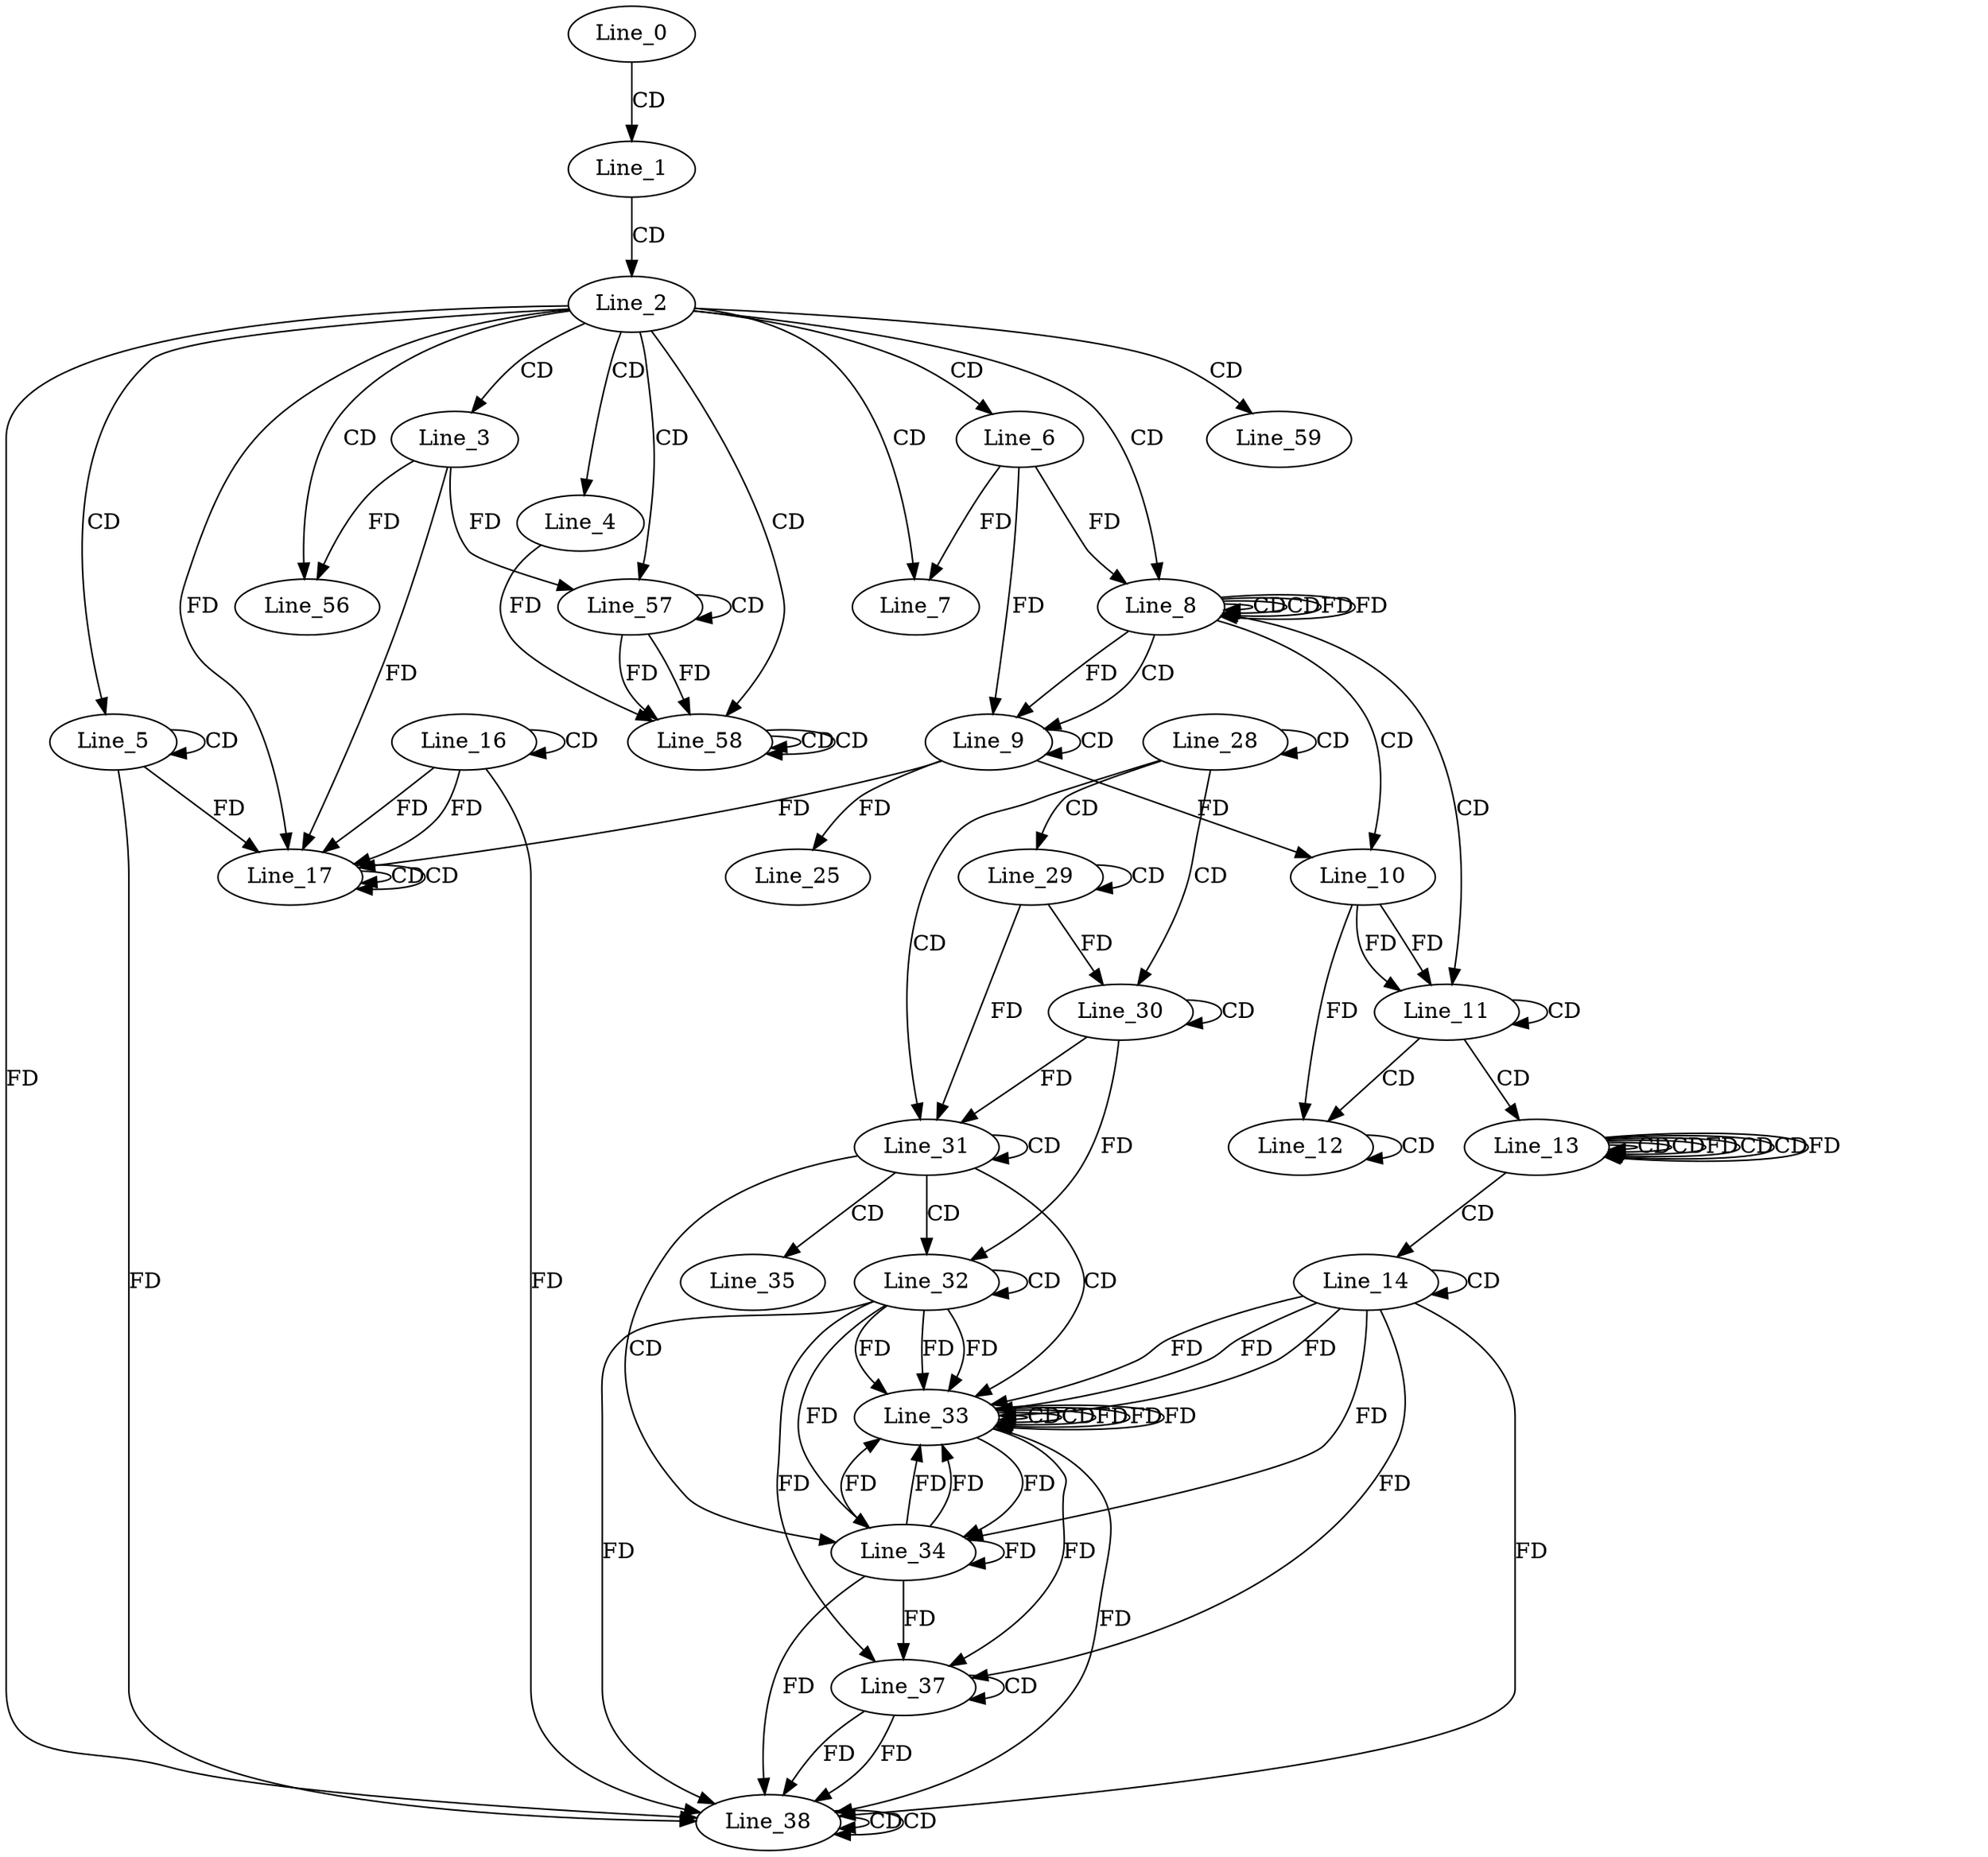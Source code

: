 digraph G {
  Line_0;
  Line_1;
  Line_2;
  Line_3;
  Line_4;
  Line_5;
  Line_5;
  Line_6;
  Line_7;
  Line_8;
  Line_8;
  Line_8;
  Line_8;
  Line_9;
  Line_9;
  Line_10;
  Line_10;
  Line_11;
  Line_11;
  Line_12;
  Line_12;
  Line_13;
  Line_13;
  Line_13;
  Line_13;
  Line_13;
  Line_14;
  Line_14;
  Line_16;
  Line_16;
  Line_17;
  Line_17;
  Line_17;
  Line_17;
  Line_17;
  Line_25;
  Line_28;
  Line_28;
  Line_29;
  Line_29;
  Line_30;
  Line_30;
  Line_31;
  Line_31;
  Line_31;
  Line_31;
  Line_32;
  Line_32;
  Line_32;
  Line_33;
  Line_33;
  Line_33;
  Line_33;
  Line_34;
  Line_34;
  Line_35;
  Line_37;
  Line_37;
  Line_38;
  Line_38;
  Line_38;
  Line_38;
  Line_38;
  Line_56;
  Line_57;
  Line_57;
  Line_57;
  Line_58;
  Line_58;
  Line_58;
  Line_58;
  Line_59;
  Line_0 -> Line_1 [ label="CD" ];
  Line_1 -> Line_2 [ label="CD" ];
  Line_2 -> Line_3 [ label="CD" ];
  Line_2 -> Line_4 [ label="CD" ];
  Line_2 -> Line_5 [ label="CD" ];
  Line_5 -> Line_5 [ label="CD" ];
  Line_2 -> Line_6 [ label="CD" ];
  Line_2 -> Line_7 [ label="CD" ];
  Line_6 -> Line_7 [ label="FD" ];
  Line_2 -> Line_8 [ label="CD" ];
  Line_8 -> Line_8 [ label="CD" ];
  Line_8 -> Line_8 [ label="CD" ];
  Line_6 -> Line_8 [ label="FD" ];
  Line_8 -> Line_8 [ label="FD" ];
  Line_8 -> Line_9 [ label="CD" ];
  Line_9 -> Line_9 [ label="CD" ];
  Line_6 -> Line_9 [ label="FD" ];
  Line_8 -> Line_9 [ label="FD" ];
  Line_8 -> Line_10 [ label="CD" ];
  Line_9 -> Line_10 [ label="FD" ];
  Line_8 -> Line_11 [ label="CD" ];
  Line_10 -> Line_11 [ label="FD" ];
  Line_11 -> Line_11 [ label="CD" ];
  Line_10 -> Line_11 [ label="FD" ];
  Line_11 -> Line_12 [ label="CD" ];
  Line_12 -> Line_12 [ label="CD" ];
  Line_10 -> Line_12 [ label="FD" ];
  Line_11 -> Line_13 [ label="CD" ];
  Line_13 -> Line_13 [ label="CD" ];
  Line_13 -> Line_13 [ label="CD" ];
  Line_13 -> Line_13 [ label="FD" ];
  Line_13 -> Line_13 [ label="CD" ];
  Line_13 -> Line_13 [ label="CD" ];
  Line_13 -> Line_14 [ label="CD" ];
  Line_14 -> Line_14 [ label="CD" ];
  Line_16 -> Line_16 [ label="CD" ];
  Line_2 -> Line_17 [ label="FD" ];
  Line_16 -> Line_17 [ label="FD" ];
  Line_17 -> Line_17 [ label="CD" ];
  Line_5 -> Line_17 [ label="FD" ];
  Line_17 -> Line_17 [ label="CD" ];
  Line_3 -> Line_17 [ label="FD" ];
  Line_16 -> Line_17 [ label="FD" ];
  Line_9 -> Line_17 [ label="FD" ];
  Line_9 -> Line_25 [ label="FD" ];
  Line_28 -> Line_28 [ label="CD" ];
  Line_28 -> Line_29 [ label="CD" ];
  Line_29 -> Line_29 [ label="CD" ];
  Line_28 -> Line_30 [ label="CD" ];
  Line_30 -> Line_30 [ label="CD" ];
  Line_29 -> Line_30 [ label="FD" ];
  Line_28 -> Line_31 [ label="CD" ];
  Line_31 -> Line_31 [ label="CD" ];
  Line_29 -> Line_31 [ label="FD" ];
  Line_30 -> Line_31 [ label="FD" ];
  Line_31 -> Line_32 [ label="CD" ];
  Line_32 -> Line_32 [ label="CD" ];
  Line_30 -> Line_32 [ label="FD" ];
  Line_31 -> Line_33 [ label="CD" ];
  Line_32 -> Line_33 [ label="FD" ];
  Line_14 -> Line_33 [ label="FD" ];
  Line_33 -> Line_33 [ label="CD" ];
  Line_32 -> Line_33 [ label="FD" ];
  Line_14 -> Line_33 [ label="FD" ];
  Line_33 -> Line_33 [ label="CD" ];
  Line_32 -> Line_33 [ label="FD" ];
  Line_33 -> Line_33 [ label="FD" ];
  Line_14 -> Line_33 [ label="FD" ];
  Line_31 -> Line_34 [ label="CD" ];
  Line_32 -> Line_34 [ label="FD" ];
  Line_33 -> Line_34 [ label="FD" ];
  Line_34 -> Line_34 [ label="FD" ];
  Line_14 -> Line_34 [ label="FD" ];
  Line_31 -> Line_35 [ label="CD" ];
  Line_37 -> Line_37 [ label="CD" ];
  Line_32 -> Line_37 [ label="FD" ];
  Line_33 -> Line_37 [ label="FD" ];
  Line_34 -> Line_37 [ label="FD" ];
  Line_14 -> Line_37 [ label="FD" ];
  Line_2 -> Line_38 [ label="FD" ];
  Line_37 -> Line_38 [ label="FD" ];
  Line_16 -> Line_38 [ label="FD" ];
  Line_38 -> Line_38 [ label="CD" ];
  Line_5 -> Line_38 [ label="FD" ];
  Line_32 -> Line_38 [ label="FD" ];
  Line_33 -> Line_38 [ label="FD" ];
  Line_34 -> Line_38 [ label="FD" ];
  Line_14 -> Line_38 [ label="FD" ];
  Line_38 -> Line_38 [ label="CD" ];
  Line_37 -> Line_38 [ label="FD" ];
  Line_2 -> Line_56 [ label="CD" ];
  Line_3 -> Line_56 [ label="FD" ];
  Line_2 -> Line_57 [ label="CD" ];
  Line_57 -> Line_57 [ label="CD" ];
  Line_3 -> Line_57 [ label="FD" ];
  Line_2 -> Line_58 [ label="CD" ];
  Line_58 -> Line_58 [ label="CD" ];
  Line_57 -> Line_58 [ label="FD" ];
  Line_58 -> Line_58 [ label="CD" ];
  Line_4 -> Line_58 [ label="FD" ];
  Line_57 -> Line_58 [ label="FD" ];
  Line_2 -> Line_59 [ label="CD" ];
  Line_8 -> Line_8 [ label="FD" ];
  Line_13 -> Line_13 [ label="FD" ];
  Line_33 -> Line_33 [ label="FD" ];
  Line_34 -> Line_33 [ label="FD" ];
  Line_33 -> Line_33 [ label="FD" ];
  Line_34 -> Line_33 [ label="FD" ];
  Line_34 -> Line_33 [ label="FD" ];
}
